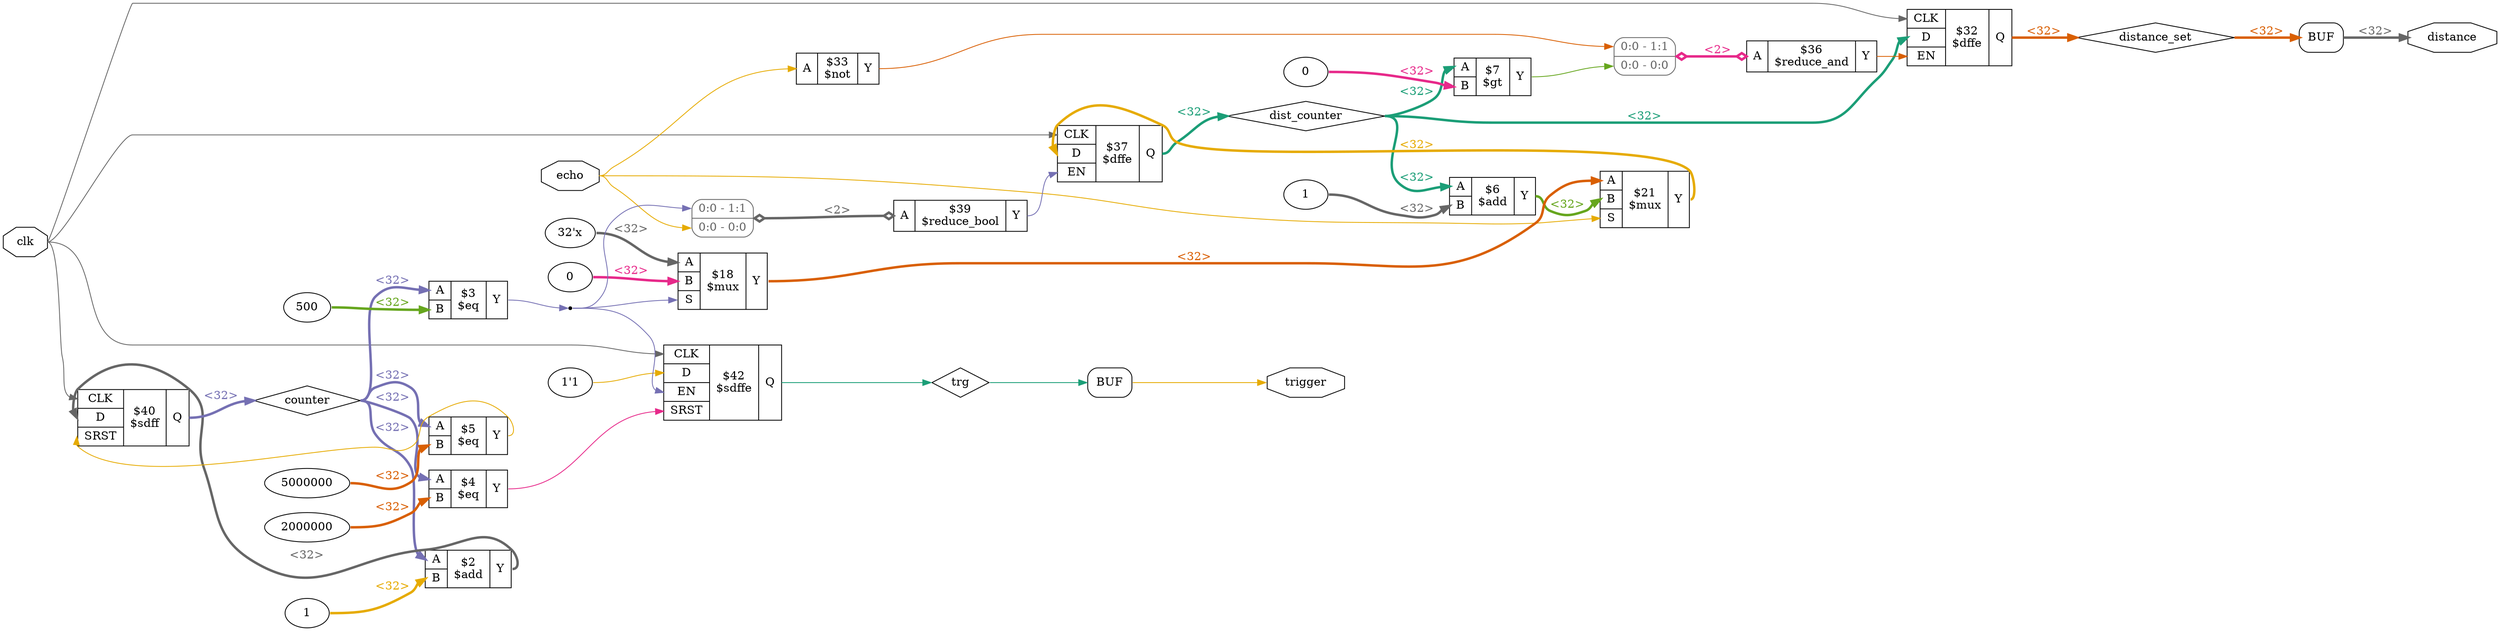 digraph "vin_sonar" {
rankdir="LR";
remincross=true;
n12 [ shape=octagon, label="clk", color="black", fontcolor="black" ];
n13 [ shape=diamond, label="counter", color="black", fontcolor="black" ];
n14 [ shape=diamond, label="dist_counter", color="black", fontcolor="black" ];
n15 [ shape=octagon, label="distance", color="black", fontcolor="black" ];
n16 [ shape=diamond, label="distance_set", color="black", fontcolor="black" ];
n17 [ shape=octagon, label="echo", color="black", fontcolor="black" ];
n18 [ shape=diamond, label="trg", color="black", fontcolor="black" ];
n19 [ shape=octagon, label="trigger", color="black", fontcolor="black" ];
v0 [ label="1" ];
c23 [ shape=record, label="{{<p20> A|<p21> B}|$2\n$add|{<p22> Y}}",  ];
v1 [ label="1" ];
c24 [ shape=record, label="{{<p20> A|<p21> B}|$6\n$add|{<p22> Y}}",  ];
c29 [ shape=record, label="{{<p25> CLK|<p26> D|<p27> EN}|$32\n$dffe|{<p28> Q}}",  ];
c30 [ shape=record, label="{{<p25> CLK|<p26> D|<p27> EN}|$37\n$dffe|{<p28> Q}}",  ];
c32 [ shape=record, label="{{<p25> CLK|<p26> D|<p31> SRST}|$40\n$sdff|{<p28> Q}}",  ];
v2 [ label="1'1" ];
c33 [ shape=record, label="{{<p25> CLK|<p26> D|<p27> EN|<p31> SRST}|$42\n$sdffe|{<p28> Q}}",  ];
c34 [ shape=record, label="{{<p20> A}|$39\n$reduce_bool|{<p22> Y}}",  ];
x3 [ shape=record, style=rounded, label="<s1> 0:0 - 1:1 |<s0> 0:0 - 0:0 ", colorscheme="dark28", color="8", fontcolor="8" ];
x3:e -> c34:p20:w [arrowhead=odiamond, arrowtail=odiamond, dir=both, colorscheme="dark28", color="8", fontcolor="8", style="setlinewidth(3)", label="<2>"];
c35 [ shape=record, label="{{<p20> A}|$33\n$not|{<p22> Y}}",  ];
c36 [ shape=record, label="{{<p20> A}|$36\n$reduce_and|{<p22> Y}}",  ];
x4 [ shape=record, style=rounded, label="<s1> 0:0 - 1:1 |<s0> 0:0 - 0:0 ", colorscheme="dark28", color="8", fontcolor="8" ];
x4:e -> c36:p20:w [arrowhead=odiamond, arrowtail=odiamond, dir=both, colorscheme="dark28", color="4", fontcolor="4", style="setlinewidth(3)", label="<2>"];
v5 [ label="500" ];
c37 [ shape=record, label="{{<p20> A|<p21> B}|$3\n$eq|{<p22> Y}}",  ];
v6 [ label="2000000" ];
c38 [ shape=record, label="{{<p20> A|<p21> B}|$4\n$eq|{<p22> Y}}",  ];
v7 [ label="5000000" ];
c39 [ shape=record, label="{{<p20> A|<p21> B}|$5\n$eq|{<p22> Y}}",  ];
v8 [ label="0" ];
c40 [ shape=record, label="{{<p20> A|<p21> B}|$7\n$gt|{<p22> Y}}",  ];
v9 [ label="32'x" ];
v10 [ label="0" ];
c42 [ shape=record, label="{{<p20> A|<p21> B|<p41> S}|$18\n$mux|{<p22> Y}}",  ];
c43 [ shape=record, label="{{<p20> A|<p21> B|<p41> S}|$21\n$mux|{<p22> Y}}",  ];
x11 [shape=box, style=rounded, label="BUF", ];
x12 [shape=box, style=rounded, label="BUF", ];
c43:p22:e -> c30:p26:w [colorscheme="dark28", color="6", fontcolor="6", style="setlinewidth(3)", label="<32>"];
c40:p22:e -> x4:s0:w [colorscheme="dark28", color="5", fontcolor="5", label=""];
c42:p22:e -> c43:p20:w [colorscheme="dark28", color="2", fontcolor="2", style="setlinewidth(3)", label="<32>"];
n12:e -> c29:p25:w [colorscheme="dark28", color="8", fontcolor="8", label=""];
n12:e -> c30:p25:w [colorscheme="dark28", color="8", fontcolor="8", label=""];
n12:e -> c32:p25:w [colorscheme="dark28", color="8", fontcolor="8", label=""];
n12:e -> c33:p25:w [colorscheme="dark28", color="8", fontcolor="8", label=""];
c32:p28:e -> n13:w [colorscheme="dark28", color="3", fontcolor="3", style="setlinewidth(3)", label="<32>"];
n13:e -> c23:p20:w [colorscheme="dark28", color="3", fontcolor="3", style="setlinewidth(3)", label="<32>"];
n13:e -> c37:p20:w [colorscheme="dark28", color="3", fontcolor="3", style="setlinewidth(3)", label="<32>"];
n13:e -> c38:p20:w [colorscheme="dark28", color="3", fontcolor="3", style="setlinewidth(3)", label="<32>"];
n13:e -> c39:p20:w [colorscheme="dark28", color="3", fontcolor="3", style="setlinewidth(3)", label="<32>"];
c30:p28:e -> n14:w [colorscheme="dark28", color="1", fontcolor="1", style="setlinewidth(3)", label="<32>"];
n14:e -> c24:p20:w [colorscheme="dark28", color="1", fontcolor="1", style="setlinewidth(3)", label="<32>"];
n14:e -> c29:p26:w [colorscheme="dark28", color="1", fontcolor="1", style="setlinewidth(3)", label="<32>"];
n14:e -> c40:p20:w [colorscheme="dark28", color="1", fontcolor="1", style="setlinewidth(3)", label="<32>"];
x11:e -> n15:w [colorscheme="dark28", color="8", fontcolor="8", style="setlinewidth(3)", label="<32>"];
c29:p28:e -> n16:w [colorscheme="dark28", color="2", fontcolor="2", style="setlinewidth(3)", label="<32>"];
n16:e -> x11:w [colorscheme="dark28", color="2", fontcolor="2", style="setlinewidth(3)", label="<32>"];
n17:e -> c35:p20:w [colorscheme="dark28", color="6", fontcolor="6", label=""];
n17:e -> c43:p41:w [colorscheme="dark28", color="6", fontcolor="6", label=""];
n17:e -> x3:s0:w [colorscheme="dark28", color="6", fontcolor="6", label=""];
c33:p28:e -> n18:w [colorscheme="dark28", color="1", fontcolor="1", label=""];
n18:e -> x12:w [colorscheme="dark28", color="1", fontcolor="1", label=""];
x12:e -> n19:w [colorscheme="dark28", color="6", fontcolor="6", label=""];
c23:p22:e -> c32:p26:w [colorscheme="dark28", color="8", fontcolor="8", style="setlinewidth(3)", label="<32>"];
c24:p22:e -> c43:p21:w [colorscheme="dark28", color="5", fontcolor="5", style="setlinewidth(3)", label="<32>"];
c34:p22:e -> c30:p27:w [colorscheme="dark28", color="3", fontcolor="3", label=""];
c36:p22:e -> c29:p27:w [colorscheme="dark28", color="2", fontcolor="2", label=""];
c35:p22:e -> x4:s1:w [colorscheme="dark28", color="2", fontcolor="2", label=""];
n7 [ shape=point ];
c37:p22:e -> n7:w [colorscheme="dark28", color="3", fontcolor="3", label=""];
n7:e -> c33:p27:w [colorscheme="dark28", color="3", fontcolor="3", label=""];
n7:e -> c42:p41:w [colorscheme="dark28", color="3", fontcolor="3", label=""];
n7:e -> x3:s1:w [colorscheme="dark28", color="3", fontcolor="3", label=""];
c38:p22:e -> c33:p31:w [colorscheme="dark28", color="4", fontcolor="4", label=""];
c39:p22:e -> c32:p31:w [colorscheme="dark28", color="6", fontcolor="6", label=""];
v0:e -> c23:p21:w [colorscheme="dark28", color="6", fontcolor="6", style="setlinewidth(3)", label="<32>"];
v1:e -> c24:p21:w [colorscheme="dark28", color="8", fontcolor="8", style="setlinewidth(3)", label="<32>"];
v10:e -> c42:p21:w [colorscheme="dark28", color="4", fontcolor="4", style="setlinewidth(3)", label="<32>"];
v2:e -> c33:p26:w [colorscheme="dark28", color="6", fontcolor="6", label=""];
v5:e -> c37:p21:w [colorscheme="dark28", color="5", fontcolor="5", style="setlinewidth(3)", label="<32>"];
v6:e -> c38:p21:w [colorscheme="dark28", color="2", fontcolor="2", style="setlinewidth(3)", label="<32>"];
v7:e -> c39:p21:w [colorscheme="dark28", color="2", fontcolor="2", style="setlinewidth(3)", label="<32>"];
v8:e -> c40:p21:w [colorscheme="dark28", color="4", fontcolor="4", style="setlinewidth(3)", label="<32>"];
v9:e -> c42:p20:w [colorscheme="dark28", color="8", fontcolor="8", style="setlinewidth(3)", label="<32>"];
}
